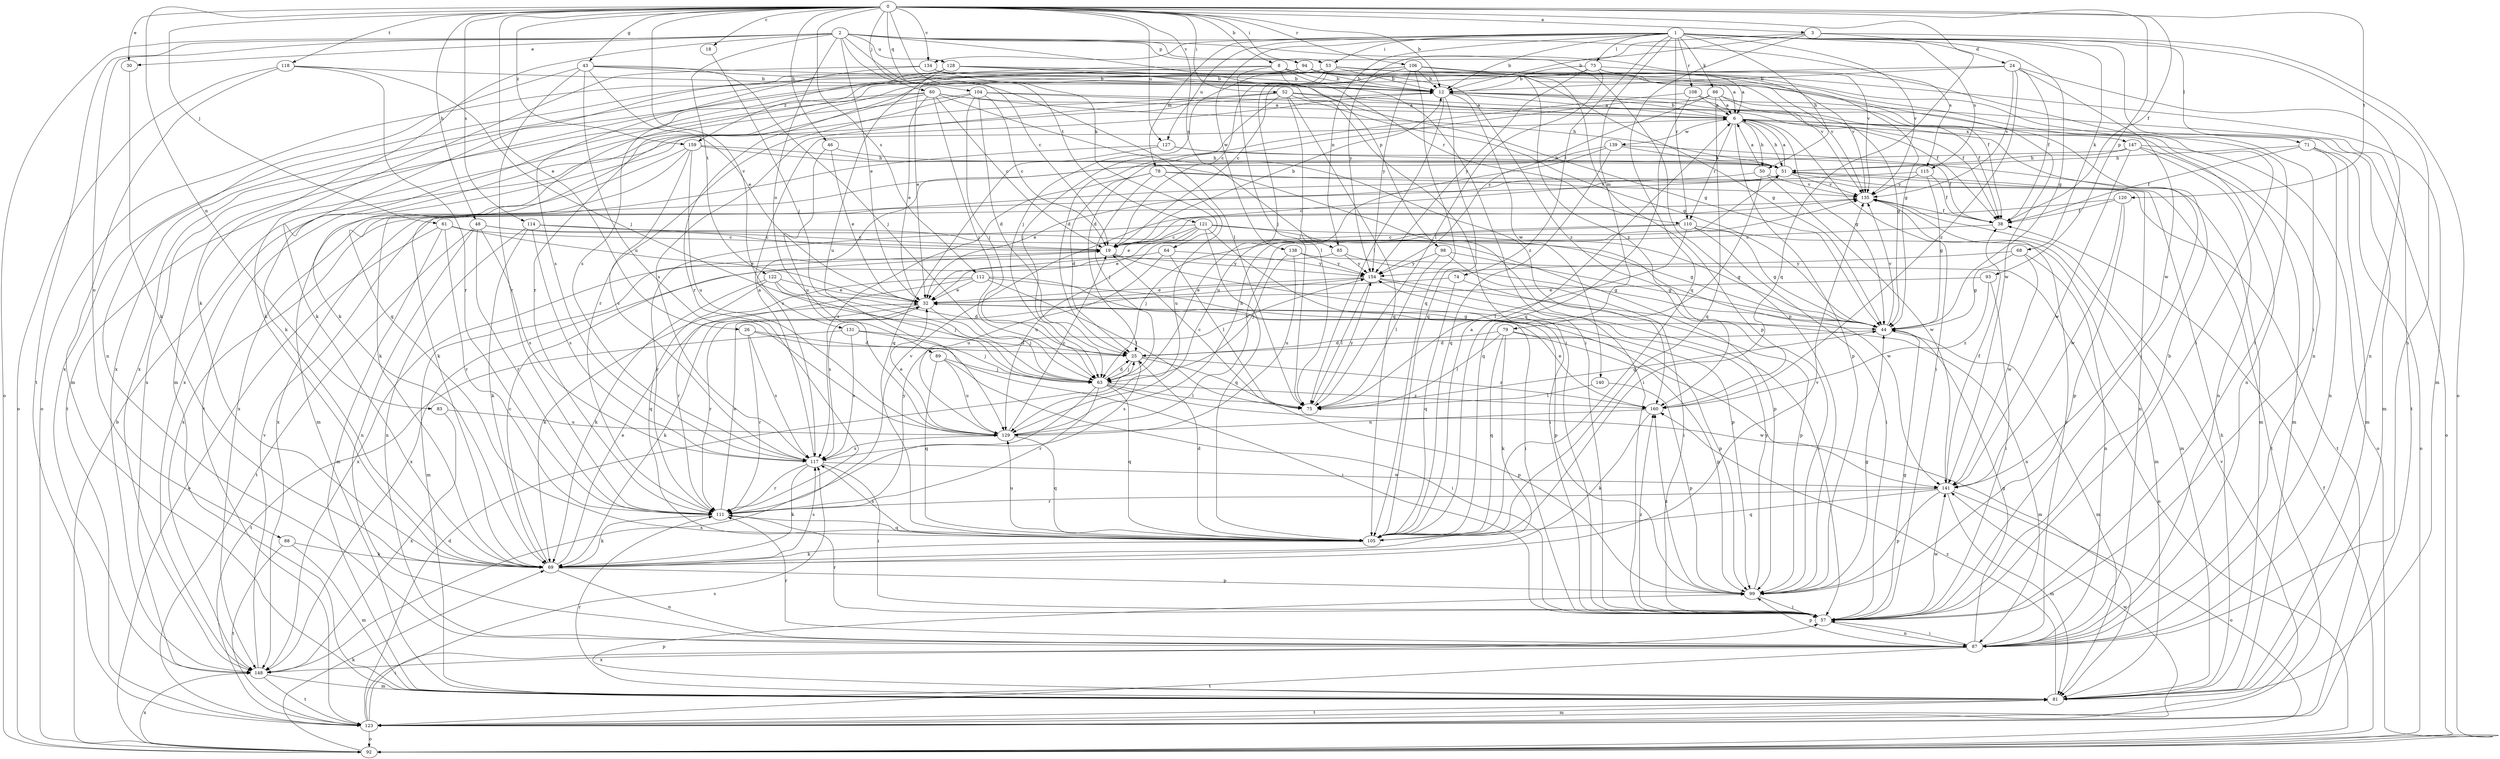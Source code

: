strict digraph  {
0;
1;
2;
3;
6;
8;
12;
18;
19;
24;
25;
26;
30;
32;
38;
43;
44;
46;
48;
50;
51;
52;
53;
57;
60;
61;
63;
64;
66;
68;
69;
71;
73;
74;
75;
78;
79;
81;
83;
85;
87;
88;
89;
92;
93;
94;
98;
99;
104;
105;
106;
108;
110;
111;
112;
114;
115;
117;
118;
120;
121;
122;
123;
127;
128;
129;
131;
134;
135;
138;
139;
140;
141;
147;
148;
154;
159;
160;
0 -> 3  [label=a];
0 -> 8  [label=b];
0 -> 12  [label=b];
0 -> 18  [label=c];
0 -> 26  [label=e];
0 -> 30  [label=e];
0 -> 38  [label=f];
0 -> 43  [label=g];
0 -> 46  [label=h];
0 -> 48  [label=h];
0 -> 52  [label=i];
0 -> 53  [label=i];
0 -> 60  [label=j];
0 -> 61  [label=j];
0 -> 64  [label=k];
0 -> 83  [label=n];
0 -> 85  [label=n];
0 -> 93  [label=p];
0 -> 104  [label=q];
0 -> 105  [label=q];
0 -> 106  [label=r];
0 -> 112  [label=s];
0 -> 114  [label=s];
0 -> 118  [label=t];
0 -> 120  [label=t];
0 -> 127  [label=u];
0 -> 131  [label=v];
0 -> 134  [label=v];
0 -> 159  [label=z];
1 -> 12  [label=b];
1 -> 44  [label=g];
1 -> 50  [label=h];
1 -> 53  [label=i];
1 -> 57  [label=i];
1 -> 66  [label=k];
1 -> 68  [label=k];
1 -> 71  [label=l];
1 -> 73  [label=l];
1 -> 74  [label=l];
1 -> 78  [label=m];
1 -> 79  [label=m];
1 -> 85  [label=n];
1 -> 87  [label=n];
1 -> 108  [label=r];
1 -> 110  [label=r];
1 -> 115  [label=s];
1 -> 127  [label=u];
1 -> 134  [label=v];
1 -> 135  [label=v];
1 -> 138  [label=w];
2 -> 19  [label=c];
2 -> 30  [label=e];
2 -> 32  [label=e];
2 -> 69  [label=k];
2 -> 88  [label=o];
2 -> 89  [label=o];
2 -> 92  [label=o];
2 -> 94  [label=p];
2 -> 98  [label=p];
2 -> 99  [label=p];
2 -> 115  [label=s];
2 -> 121  [label=t];
2 -> 122  [label=t];
2 -> 123  [label=t];
2 -> 128  [label=u];
2 -> 135  [label=v];
3 -> 12  [label=b];
3 -> 24  [label=d];
3 -> 92  [label=o];
3 -> 105  [label=q];
3 -> 154  [label=y];
6 -> 12  [label=b];
6 -> 44  [label=g];
6 -> 50  [label=h];
6 -> 51  [label=h];
6 -> 57  [label=i];
6 -> 81  [label=m];
6 -> 87  [label=n];
6 -> 92  [label=o];
6 -> 99  [label=p];
6 -> 110  [label=r];
6 -> 139  [label=w];
6 -> 147  [label=x];
8 -> 12  [label=b];
8 -> 57  [label=i];
8 -> 75  [label=l];
8 -> 81  [label=m];
8 -> 110  [label=r];
8 -> 135  [label=v];
8 -> 159  [label=z];
12 -> 6  [label=a];
12 -> 57  [label=i];
12 -> 75  [label=l];
12 -> 105  [label=q];
12 -> 123  [label=t];
12 -> 140  [label=w];
18 -> 63  [label=j];
19 -> 12  [label=b];
19 -> 81  [label=m];
19 -> 99  [label=p];
19 -> 154  [label=y];
24 -> 12  [label=b];
24 -> 19  [label=c];
24 -> 38  [label=f];
24 -> 87  [label=n];
24 -> 135  [label=v];
24 -> 141  [label=w];
24 -> 160  [label=z];
25 -> 63  [label=j];
25 -> 99  [label=p];
25 -> 117  [label=s];
25 -> 160  [label=z];
26 -> 25  [label=d];
26 -> 57  [label=i];
26 -> 111  [label=r];
26 -> 117  [label=s];
30 -> 69  [label=k];
32 -> 44  [label=g];
32 -> 63  [label=j];
32 -> 69  [label=k];
32 -> 99  [label=p];
32 -> 111  [label=r];
38 -> 19  [label=c];
43 -> 12  [label=b];
43 -> 32  [label=e];
43 -> 63  [label=j];
43 -> 75  [label=l];
43 -> 87  [label=n];
43 -> 111  [label=r];
43 -> 129  [label=u];
44 -> 25  [label=d];
44 -> 81  [label=m];
44 -> 135  [label=v];
46 -> 32  [label=e];
46 -> 51  [label=h];
46 -> 129  [label=u];
48 -> 19  [label=c];
48 -> 44  [label=g];
48 -> 87  [label=n];
48 -> 111  [label=r];
48 -> 117  [label=s];
48 -> 123  [label=t];
50 -> 6  [label=a];
50 -> 105  [label=q];
50 -> 135  [label=v];
50 -> 141  [label=w];
50 -> 148  [label=x];
51 -> 6  [label=a];
51 -> 19  [label=c];
51 -> 32  [label=e];
51 -> 87  [label=n];
51 -> 123  [label=t];
51 -> 135  [label=v];
52 -> 6  [label=a];
52 -> 38  [label=f];
52 -> 44  [label=g];
52 -> 63  [label=j];
52 -> 75  [label=l];
52 -> 105  [label=q];
52 -> 117  [label=s];
52 -> 148  [label=x];
53 -> 12  [label=b];
53 -> 19  [label=c];
53 -> 32  [label=e];
53 -> 38  [label=f];
53 -> 63  [label=j];
53 -> 87  [label=n];
53 -> 148  [label=x];
53 -> 160  [label=z];
57 -> 12  [label=b];
57 -> 44  [label=g];
57 -> 87  [label=n];
57 -> 111  [label=r];
57 -> 141  [label=w];
57 -> 160  [label=z];
60 -> 6  [label=a];
60 -> 19  [label=c];
60 -> 32  [label=e];
60 -> 51  [label=h];
60 -> 63  [label=j];
60 -> 69  [label=k];
60 -> 105  [label=q];
60 -> 148  [label=x];
60 -> 160  [label=z];
61 -> 19  [label=c];
61 -> 32  [label=e];
61 -> 81  [label=m];
61 -> 92  [label=o];
61 -> 111  [label=r];
63 -> 25  [label=d];
63 -> 75  [label=l];
63 -> 105  [label=q];
63 -> 111  [label=r];
63 -> 141  [label=w];
63 -> 148  [label=x];
63 -> 160  [label=z];
64 -> 75  [label=l];
64 -> 129  [label=u];
64 -> 148  [label=x];
64 -> 154  [label=y];
66 -> 6  [label=a];
66 -> 25  [label=d];
66 -> 38  [label=f];
66 -> 44  [label=g];
66 -> 105  [label=q];
66 -> 154  [label=y];
68 -> 44  [label=g];
68 -> 87  [label=n];
68 -> 141  [label=w];
68 -> 154  [label=y];
69 -> 19  [label=c];
69 -> 32  [label=e];
69 -> 87  [label=n];
69 -> 99  [label=p];
69 -> 117  [label=s];
69 -> 135  [label=v];
71 -> 38  [label=f];
71 -> 51  [label=h];
71 -> 81  [label=m];
71 -> 87  [label=n];
71 -> 92  [label=o];
73 -> 6  [label=a];
73 -> 12  [label=b];
73 -> 57  [label=i];
73 -> 75  [label=l];
73 -> 111  [label=r];
73 -> 135  [label=v];
73 -> 154  [label=y];
74 -> 32  [label=e];
74 -> 99  [label=p];
74 -> 105  [label=q];
75 -> 19  [label=c];
75 -> 44  [label=g];
75 -> 154  [label=y];
78 -> 25  [label=d];
78 -> 63  [label=j];
78 -> 117  [label=s];
78 -> 123  [label=t];
78 -> 129  [label=u];
78 -> 135  [label=v];
79 -> 25  [label=d];
79 -> 69  [label=k];
79 -> 75  [label=l];
79 -> 81  [label=m];
79 -> 99  [label=p];
79 -> 105  [label=q];
81 -> 51  [label=h];
81 -> 99  [label=p];
81 -> 111  [label=r];
81 -> 123  [label=t];
81 -> 160  [label=z];
83 -> 129  [label=u];
83 -> 148  [label=x];
85 -> 44  [label=g];
85 -> 148  [label=x];
85 -> 154  [label=y];
87 -> 44  [label=g];
87 -> 57  [label=i];
87 -> 99  [label=p];
87 -> 111  [label=r];
87 -> 123  [label=t];
87 -> 135  [label=v];
87 -> 148  [label=x];
88 -> 69  [label=k];
88 -> 81  [label=m];
88 -> 123  [label=t];
89 -> 57  [label=i];
89 -> 63  [label=j];
89 -> 105  [label=q];
89 -> 129  [label=u];
92 -> 12  [label=b];
92 -> 38  [label=f];
92 -> 69  [label=k];
92 -> 148  [label=x];
93 -> 32  [label=e];
93 -> 57  [label=i];
93 -> 160  [label=z];
94 -> 12  [label=b];
94 -> 44  [label=g];
94 -> 63  [label=j];
94 -> 92  [label=o];
94 -> 141  [label=w];
94 -> 148  [label=x];
94 -> 160  [label=z];
98 -> 44  [label=g];
98 -> 57  [label=i];
98 -> 75  [label=l];
98 -> 154  [label=y];
99 -> 44  [label=g];
99 -> 57  [label=i];
99 -> 154  [label=y];
99 -> 160  [label=z];
104 -> 6  [label=a];
104 -> 19  [label=c];
104 -> 25  [label=d];
104 -> 38  [label=f];
104 -> 63  [label=j];
104 -> 111  [label=r];
104 -> 123  [label=t];
105 -> 6  [label=a];
105 -> 25  [label=d];
105 -> 69  [label=k];
105 -> 117  [label=s];
105 -> 129  [label=u];
106 -> 12  [label=b];
106 -> 44  [label=g];
106 -> 57  [label=i];
106 -> 69  [label=k];
106 -> 81  [label=m];
106 -> 99  [label=p];
106 -> 105  [label=q];
106 -> 111  [label=r];
106 -> 135  [label=v];
106 -> 148  [label=x];
106 -> 154  [label=y];
108 -> 6  [label=a];
108 -> 25  [label=d];
108 -> 105  [label=q];
108 -> 123  [label=t];
110 -> 19  [label=c];
110 -> 44  [label=g];
110 -> 57  [label=i];
110 -> 63  [label=j];
110 -> 75  [label=l];
110 -> 81  [label=m];
111 -> 32  [label=e];
111 -> 69  [label=k];
111 -> 105  [label=q];
111 -> 135  [label=v];
111 -> 154  [label=y];
112 -> 32  [label=e];
112 -> 57  [label=i];
112 -> 69  [label=k];
112 -> 75  [label=l];
112 -> 99  [label=p];
112 -> 111  [label=r];
114 -> 19  [label=c];
114 -> 69  [label=k];
114 -> 87  [label=n];
114 -> 117  [label=s];
114 -> 141  [label=w];
115 -> 38  [label=f];
115 -> 44  [label=g];
115 -> 135  [label=v];
115 -> 148  [label=x];
117 -> 6  [label=a];
117 -> 57  [label=i];
117 -> 69  [label=k];
117 -> 111  [label=r];
117 -> 141  [label=w];
118 -> 12  [label=b];
118 -> 63  [label=j];
118 -> 81  [label=m];
118 -> 92  [label=o];
118 -> 111  [label=r];
120 -> 32  [label=e];
120 -> 38  [label=f];
120 -> 99  [label=p];
120 -> 141  [label=w];
121 -> 19  [label=c];
121 -> 32  [label=e];
121 -> 44  [label=g];
121 -> 57  [label=i];
121 -> 99  [label=p];
121 -> 105  [label=q];
121 -> 111  [label=r];
121 -> 129  [label=u];
122 -> 25  [label=d];
122 -> 32  [label=e];
122 -> 63  [label=j];
122 -> 69  [label=k];
122 -> 105  [label=q];
123 -> 25  [label=d];
123 -> 57  [label=i];
123 -> 81  [label=m];
123 -> 92  [label=o];
123 -> 117  [label=s];
123 -> 135  [label=v];
123 -> 141  [label=w];
127 -> 38  [label=f];
127 -> 51  [label=h];
127 -> 69  [label=k];
127 -> 105  [label=q];
128 -> 6  [label=a];
128 -> 12  [label=b];
128 -> 44  [label=g];
128 -> 69  [label=k];
128 -> 117  [label=s];
128 -> 129  [label=u];
129 -> 19  [label=c];
129 -> 32  [label=e];
129 -> 51  [label=h];
129 -> 105  [label=q];
129 -> 117  [label=s];
129 -> 135  [label=v];
131 -> 25  [label=d];
131 -> 63  [label=j];
131 -> 117  [label=s];
131 -> 123  [label=t];
134 -> 12  [label=b];
134 -> 57  [label=i];
134 -> 69  [label=k];
134 -> 117  [label=s];
135 -> 38  [label=f];
135 -> 81  [label=m];
138 -> 63  [label=j];
138 -> 92  [label=o];
138 -> 129  [label=u];
138 -> 154  [label=y];
139 -> 51  [label=h];
139 -> 81  [label=m];
139 -> 105  [label=q];
139 -> 117  [label=s];
139 -> 129  [label=u];
140 -> 75  [label=l];
140 -> 99  [label=p];
141 -> 38  [label=f];
141 -> 81  [label=m];
141 -> 92  [label=o];
141 -> 99  [label=p];
141 -> 105  [label=q];
141 -> 111  [label=r];
147 -> 51  [label=h];
147 -> 81  [label=m];
147 -> 87  [label=n];
147 -> 92  [label=o];
147 -> 141  [label=w];
147 -> 148  [label=x];
148 -> 81  [label=m];
148 -> 123  [label=t];
148 -> 135  [label=v];
154 -> 32  [label=e];
154 -> 57  [label=i];
154 -> 75  [label=l];
154 -> 87  [label=n];
154 -> 117  [label=s];
159 -> 51  [label=h];
159 -> 57  [label=i];
159 -> 69  [label=k];
159 -> 81  [label=m];
159 -> 117  [label=s];
159 -> 129  [label=u];
160 -> 32  [label=e];
160 -> 69  [label=k];
160 -> 129  [label=u];
}
